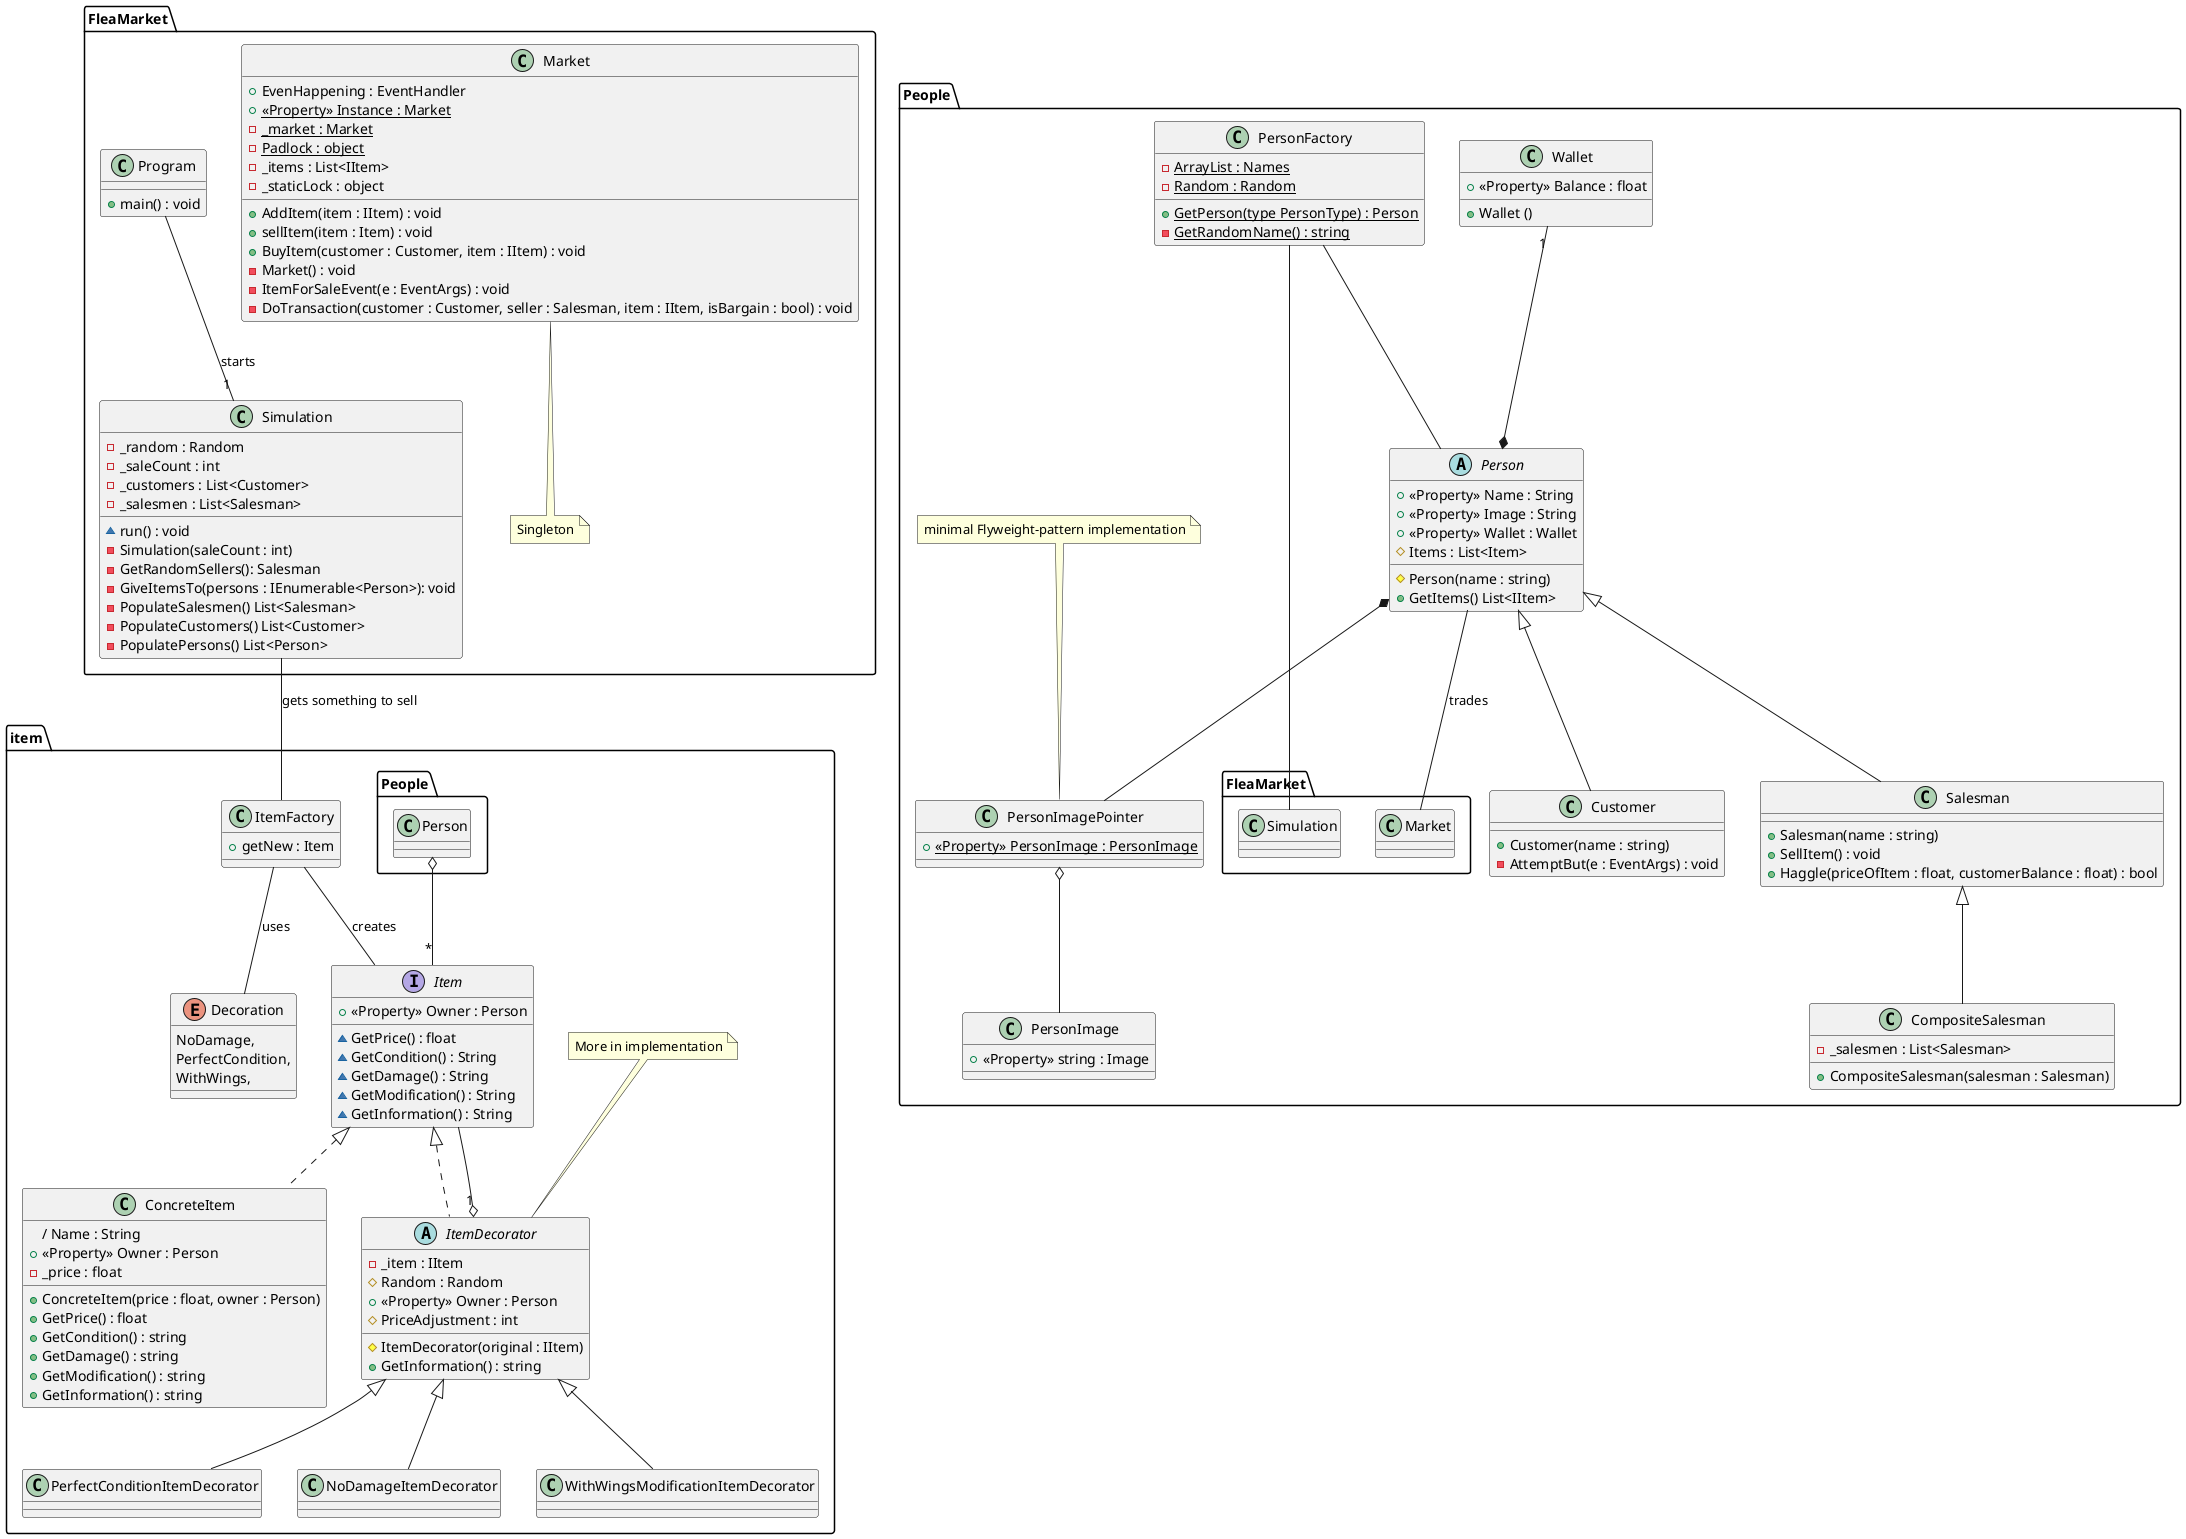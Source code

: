 @startuml Class diagram 



namespace item {
    interface Item {
        + <<Property>> Owner : Person 
        ~ GetPrice() : float
        ~ GetCondition() : String
        ~ GetDamage() : String
        ~ GetModification() : String
        ~ GetInformation() : String 
    }

    People.Person o-- "*" Item

    class ConcreteItem implements Item {
        / Name : String 
        + <<Property>> Owner : Person
        - _price : float
        + ConcreteItem(price : float, owner : Person)
        + GetPrice() : float
        + GetCondition() : string
        + GetDamage() : string
        + GetModification() : string
        + GetInformation() : string
    }


    abstract ItemDecorator implements Item {
        - _item : IItem
        # Random : Random
        + <<Property>> Owner : Person
        # PriceAdjustment : int
        # ItemDecorator(original : IItem)
        + GetInformation() : string
        
    }

    ItemDecorator "1" o-- Item 


    class PerfectConditionItemDecorator extends ItemDecorator
    class NoDamageItemDecorator extends ItemDecorator
    class WithWingsModificationItemDecorator extends ItemDecorator

    note "More in implementation" as MoreInImplementation
    MoreInImplementation .. ItemDecorator


    enum Decoration {
        NoDamage,
        PerfectCondition,
        WithWings, 
    }

    ItemFactory -- Decoration : uses 

    class ItemFactory {
        + getNew : Item  
        
    }

    ItemFactory -- Item : creates 
}

namespace People {
    class Wallet {
        + <<Property>> Balance : float 
        + Wallet ()
    }

    abstract Person {
        + <<Property>> Name : String 
        + <<Property>> Image : String 
        + <<Property>> Wallet : Wallet 
        # Items : List<Item> 
        # Person(name : string)
        + GetItems() List<IItem>
    }

    Wallet "1" --* Person
    Person -- FleaMarket.Market : trades 


    class Customer extends Person {
        + Customer(name : string)
        - AttemptBut(e : EventArgs) : void
        
    }

    class Salesman extends Person {
        + Salesman(name : string)
        + SellItem() : void
        + Haggle(priceOfItem : float, customerBalance : float) : bool
    }

    class CompositeSalesman extends Salesman {
        + CompositeSalesman(salesman : Salesman)
        - _salesmen : List<Salesman>
    }
    
    class PersonFactory {
        - {static} ArrayList : Names
        - {static} Random : Random
        + {static} GetPerson(type PersonType) : Person
        - {static} GetRandomName() : string
    }
    
    PersonFactory -- FleaMarket.Simulation
    
    PersonFactory -- Person

    class PersonImage {
        + <<Property>> string : Image
    }

    class PersonImagePointer {
        + <<Property>> {static} PersonImage : PersonImage 
    }

    note top of PersonImagePointer : minimal Flyweight-pattern implementation

    PersonImagePointer o-- PersonImage
    Person *-- PersonImagePointer

}

namespace FleaMarket {
    

    
    note "Singleton" as singleton
    class Market {
        + AddItem(item : IItem) : void  
        + sellItem(item : Item) : void 
        + EvenHappening : EventHandler        
        + {static}<<Property>> Instance : Market  
        - {static}_market : Market
        - {static}Padlock : object
        - _items : List<IItem>
        - _staticLock : object
        + BuyItem(customer : Customer, item : IItem) : void
        - Market() : void 
        - ItemForSaleEvent(e : EventArgs) : void
        - DoTransaction(customer : Customer, seller : Salesman, item : IItem, isBargain : bool) : void
    }

    Market .. singleton


    class Program { 
        + main() : void
    }

    class Simulation {
        - _random : Random
        - _saleCount : int
        - _customers : List<Customer> 
        - _salesmen : List<Salesman> 
        ~ run() : void 
        - Simulation(saleCount : int)
        - GetRandomSellers(): Salesman
        - GiveItemsTo(persons : IEnumerable<Person>): void
        - PopulateSalesmen() List<Salesman>
        - PopulateCustomers() List<Customer>
        - PopulatePersons() List<Person>
        
        
    }

    Program -- "1" Simulation : starts

    FleaMarket.Simulation -- item.ItemFactory : gets something to sell 

}


@enduml
